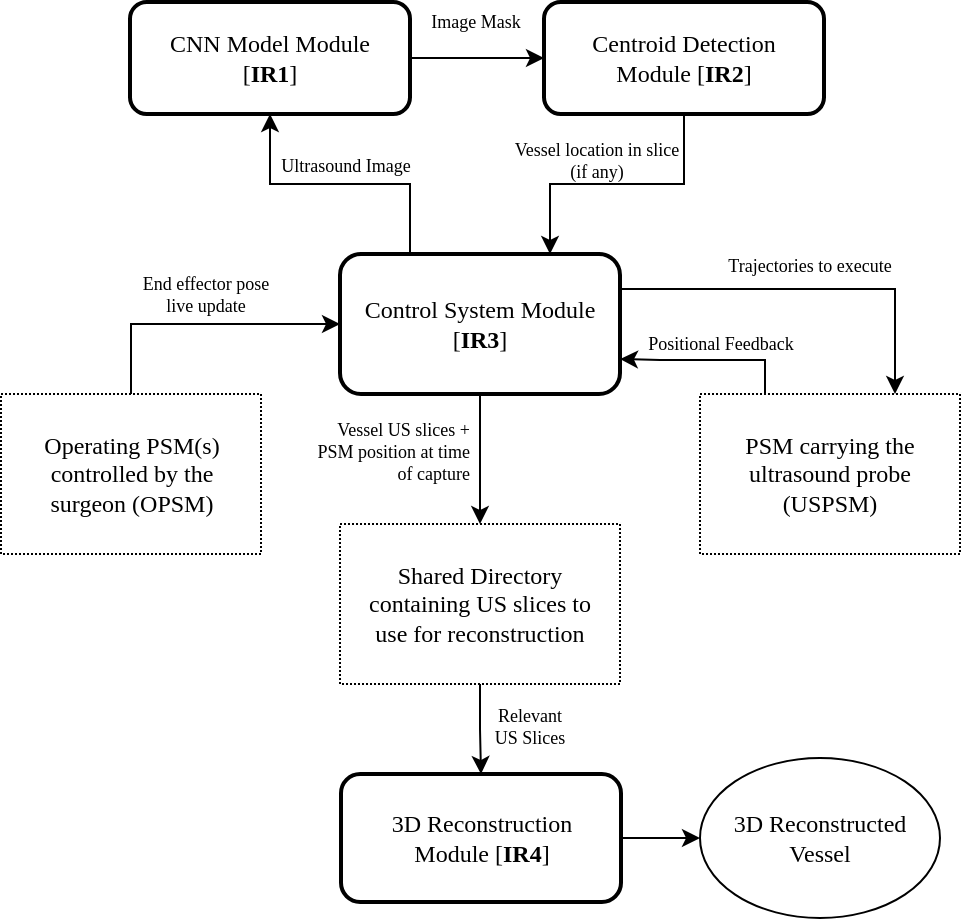 <mxfile version="14.6.5" type="device"><diagram id="fUkcT-or9hOhKIiDGdSk" name="Page-1"><mxGraphModel dx="386" dy="1128" grid="1" gridSize="10" guides="1" tooltips="1" connect="1" arrows="1" fold="1" page="0" pageScale="1" pageWidth="850" pageHeight="1100" math="0" shadow="0"><root><mxCell id="0"/><mxCell id="1" parent="0"/><mxCell id="ss8COMcotAkB4zuYVdh0-66" style="edgeStyle=orthogonalEdgeStyle;rounded=0;orthogonalLoop=1;jettySize=auto;html=1;fontFamily=Times New Roman;fontSize=9;strokeWidth=1;" parent="1" source="ss8COMcotAkB4zuYVdh0-42" target="ss8COMcotAkB4zuYVdh0-44" edge="1"><mxGeometry relative="1" as="geometry"/></mxCell><mxCell id="ss8COMcotAkB4zuYVdh0-72" style="edgeStyle=orthogonalEdgeStyle;rounded=0;orthogonalLoop=1;jettySize=auto;html=1;exitX=0.25;exitY=0;exitDx=0;exitDy=0;fontFamily=Times New Roman;fontSize=9;strokeWidth=1;" parent="1" source="ss8COMcotAkB4zuYVdh0-42" target="ss8COMcotAkB4zuYVdh0-45" edge="1"><mxGeometry relative="1" as="geometry"/></mxCell><mxCell id="ss8COMcotAkB4zuYVdh0-77" style="edgeStyle=orthogonalEdgeStyle;rounded=0;orthogonalLoop=1;jettySize=auto;html=1;exitX=1;exitY=0.25;exitDx=0;exitDy=0;entryX=0.75;entryY=0;entryDx=0;entryDy=0;fontFamily=Times New Roman;fontSize=9;strokeWidth=1;" parent="1" source="ss8COMcotAkB4zuYVdh0-42" target="ss8COMcotAkB4zuYVdh0-52" edge="1"><mxGeometry relative="1" as="geometry"/></mxCell><mxCell id="ss8COMcotAkB4zuYVdh0-42" value="Control System Module&lt;br&gt;[&lt;b&gt;IR3&lt;/b&gt;]" style="rounded=1;whiteSpace=wrap;html=1;fontFamily=Times New Roman;spacingLeft=4;spacingRight=4;strokeWidth=2;" parent="1" vertex="1"><mxGeometry x="1194" y="96" width="140" height="70" as="geometry"/></mxCell><mxCell id="ss8COMcotAkB4zuYVdh0-67" style="edgeStyle=orthogonalEdgeStyle;rounded=0;orthogonalLoop=1;jettySize=auto;html=1;fontFamily=Times New Roman;fontSize=9;strokeWidth=1;" parent="1" source="ss8COMcotAkB4zuYVdh0-44" target="ss8COMcotAkB4zuYVdh0-48" edge="1"><mxGeometry relative="1" as="geometry"/></mxCell><mxCell id="ss8COMcotAkB4zuYVdh0-44" value="Shared Directory containing US slices to use for reconstruction" style="rounded=0;whiteSpace=wrap;html=1;fontFamily=Times New Roman;dashed=1;dashPattern=1 1;spacingLeft=5;spacingRight=5;" parent="1" vertex="1"><mxGeometry x="1194" y="231" width="140" height="80" as="geometry"/></mxCell><mxCell id="ss8COMcotAkB4zuYVdh0-73" style="edgeStyle=orthogonalEdgeStyle;rounded=0;orthogonalLoop=1;jettySize=auto;html=1;exitX=1;exitY=0.5;exitDx=0;exitDy=0;fontFamily=Times New Roman;fontSize=9;strokeWidth=1;" parent="1" source="ss8COMcotAkB4zuYVdh0-45" target="ss8COMcotAkB4zuYVdh0-46" edge="1"><mxGeometry relative="1" as="geometry"/></mxCell><mxCell id="ss8COMcotAkB4zuYVdh0-45" value="CNN Model Module&lt;br&gt;[&lt;b&gt;IR1&lt;/b&gt;]" style="rounded=1;whiteSpace=wrap;html=1;fontFamily=Times New Roman;strokeWidth=2;" parent="1" vertex="1"><mxGeometry x="1089" y="-30" width="140" height="56" as="geometry"/></mxCell><mxCell id="ss8COMcotAkB4zuYVdh0-74" style="edgeStyle=orthogonalEdgeStyle;rounded=0;orthogonalLoop=1;jettySize=auto;html=1;entryX=0.75;entryY=0;entryDx=0;entryDy=0;fontFamily=Times New Roman;fontSize=9;strokeWidth=1;" parent="1" source="ss8COMcotAkB4zuYVdh0-46" target="ss8COMcotAkB4zuYVdh0-42" edge="1"><mxGeometry relative="1" as="geometry"/></mxCell><mxCell id="ss8COMcotAkB4zuYVdh0-46" value="Centroid Detection Module [&lt;b&gt;IR2&lt;/b&gt;]" style="rounded=1;whiteSpace=wrap;html=1;fontFamily=Times New Roman;strokeWidth=2;spacingLeft=5;spacingRight=5;" parent="1" vertex="1"><mxGeometry x="1296" y="-30" width="140" height="56" as="geometry"/></mxCell><mxCell id="ss8COMcotAkB4zuYVdh0-75" style="edgeStyle=orthogonalEdgeStyle;rounded=0;orthogonalLoop=1;jettySize=auto;html=1;fontFamily=Times New Roman;fontSize=9;strokeWidth=1;" parent="1" source="ss8COMcotAkB4zuYVdh0-48" target="ss8COMcotAkB4zuYVdh0-62" edge="1"><mxGeometry relative="1" as="geometry"/></mxCell><mxCell id="ss8COMcotAkB4zuYVdh0-48" value="3D Reconstruction &lt;br&gt;Module [&lt;b&gt;IR4&lt;/b&gt;]" style="rounded=1;whiteSpace=wrap;html=1;fontFamily=Times New Roman;strokeWidth=2;" parent="1" vertex="1"><mxGeometry x="1194.5" y="356" width="140" height="64" as="geometry"/></mxCell><mxCell id="ss8COMcotAkB4zuYVdh0-69" style="edgeStyle=orthogonalEdgeStyle;rounded=0;orthogonalLoop=1;jettySize=auto;html=1;fontFamily=Times New Roman;fontSize=9;strokeWidth=1;" parent="1" source="ss8COMcotAkB4zuYVdh0-50" target="ss8COMcotAkB4zuYVdh0-42" edge="1"><mxGeometry relative="1" as="geometry"><Array as="points"><mxPoint x="1090" y="131"/></Array></mxGeometry></mxCell><mxCell id="ss8COMcotAkB4zuYVdh0-50" value="Operating PSM(s) controlled by the surgeon (OPSM)" style="rounded=0;whiteSpace=wrap;html=1;fontFamily=Times New Roman;dashed=1;dashPattern=1 1;spacingLeft=5;spacingRight=5;" parent="1" vertex="1"><mxGeometry x="1024.5" y="166" width="130" height="80" as="geometry"/></mxCell><mxCell id="ss8COMcotAkB4zuYVdh0-71" style="edgeStyle=orthogonalEdgeStyle;rounded=0;orthogonalLoop=1;jettySize=auto;html=1;exitX=0.25;exitY=0;exitDx=0;exitDy=0;fontFamily=Times New Roman;fontSize=9;strokeWidth=1;entryX=1;entryY=0.75;entryDx=0;entryDy=0;" parent="1" source="ss8COMcotAkB4zuYVdh0-52" target="ss8COMcotAkB4zuYVdh0-42" edge="1"><mxGeometry relative="1" as="geometry"><mxPoint x="1373" y="87" as="targetPoint"/><Array as="points"><mxPoint x="1406" y="149"/><mxPoint x="1354" y="149"/></Array></mxGeometry></mxCell><mxCell id="ss8COMcotAkB4zuYVdh0-52" value="PSM carrying the ultrasound probe (USPSM)" style="rounded=0;whiteSpace=wrap;html=1;fontFamily=Times New Roman;dashed=1;dashPattern=1 1;" parent="1" vertex="1"><mxGeometry x="1374" y="166" width="130" height="80" as="geometry"/></mxCell><mxCell id="ss8COMcotAkB4zuYVdh0-56" value="Ultrasound Image" style="text;html=1;align=center;verticalAlign=middle;whiteSpace=wrap;rounded=0;dashed=1;dashPattern=1 2;fontFamily=Times New Roman;fontSize=9;" parent="1" vertex="1"><mxGeometry x="1162" y="42" width="70" height="20" as="geometry"/></mxCell><mxCell id="ss8COMcotAkB4zuYVdh0-57" value="Vessel location in slice (if any)" style="text;html=1;align=center;verticalAlign=middle;whiteSpace=wrap;rounded=0;dashed=1;dashPattern=1 2;fontFamily=Times New Roman;fontSize=9;" parent="1" vertex="1"><mxGeometry x="1279" y="39" width="87" height="20" as="geometry"/></mxCell><mxCell id="ss8COMcotAkB4zuYVdh0-58" value="End effector pose live update" style="text;html=1;align=center;verticalAlign=middle;whiteSpace=wrap;rounded=0;dashed=1;dashPattern=1 2;fontFamily=Times New Roman;fontSize=9;" parent="1" vertex="1"><mxGeometry x="1092" y="106" width="70" height="20" as="geometry"/></mxCell><mxCell id="ss8COMcotAkB4zuYVdh0-59" value="Positional Feedback" style="text;html=1;align=center;verticalAlign=middle;whiteSpace=wrap;rounded=0;dashed=1;dashPattern=1 2;fontFamily=Times New Roman;fontSize=9;" parent="1" vertex="1"><mxGeometry x="1338" y="131" width="93" height="20" as="geometry"/></mxCell><mxCell id="ss8COMcotAkB4zuYVdh0-61" value="Vessel US slices + &lt;br&gt;PSM position at time of capture" style="text;html=1;align=right;verticalAlign=middle;whiteSpace=wrap;rounded=0;dashed=1;dashPattern=1 2;fontFamily=Times New Roman;fontSize=9;" parent="1" vertex="1"><mxGeometry x="1181" y="180" width="80" height="30" as="geometry"/></mxCell><mxCell id="ss8COMcotAkB4zuYVdh0-62" value="&lt;font style=&quot;font-size: 12px&quot;&gt;3D Reconstructed Vessel&lt;/font&gt;" style="ellipse;whiteSpace=wrap;html=1;rounded=0;fontFamily=Times New Roman;fontSize=9;align=center;" parent="1" vertex="1"><mxGeometry x="1374" y="348" width="120" height="80" as="geometry"/></mxCell><mxCell id="ss8COMcotAkB4zuYVdh0-64" value="Image Mask" style="text;html=1;align=center;verticalAlign=middle;whiteSpace=wrap;rounded=0;dashed=1;dashPattern=1 2;fontFamily=Times New Roman;fontSize=9;" parent="1" vertex="1"><mxGeometry x="1227" y="-30" width="70" height="20" as="geometry"/></mxCell><mxCell id="ss8COMcotAkB4zuYVdh0-68" value="Relevant &lt;br&gt;US Slices" style="text;html=1;align=center;verticalAlign=middle;whiteSpace=wrap;rounded=0;dashed=1;dashPattern=1 2;fontFamily=Times New Roman;fontSize=9;" parent="1" vertex="1"><mxGeometry x="1264" y="322" width="50" height="20" as="geometry"/></mxCell><mxCell id="ss8COMcotAkB4zuYVdh0-78" value="Trajectories to execute" style="text;html=1;align=center;verticalAlign=middle;whiteSpace=wrap;rounded=0;dashed=1;dashPattern=1 2;fontFamily=Times New Roman;fontSize=9;" parent="1" vertex="1"><mxGeometry x="1385" y="92" width="88" height="20" as="geometry"/></mxCell></root></mxGraphModel></diagram></mxfile>